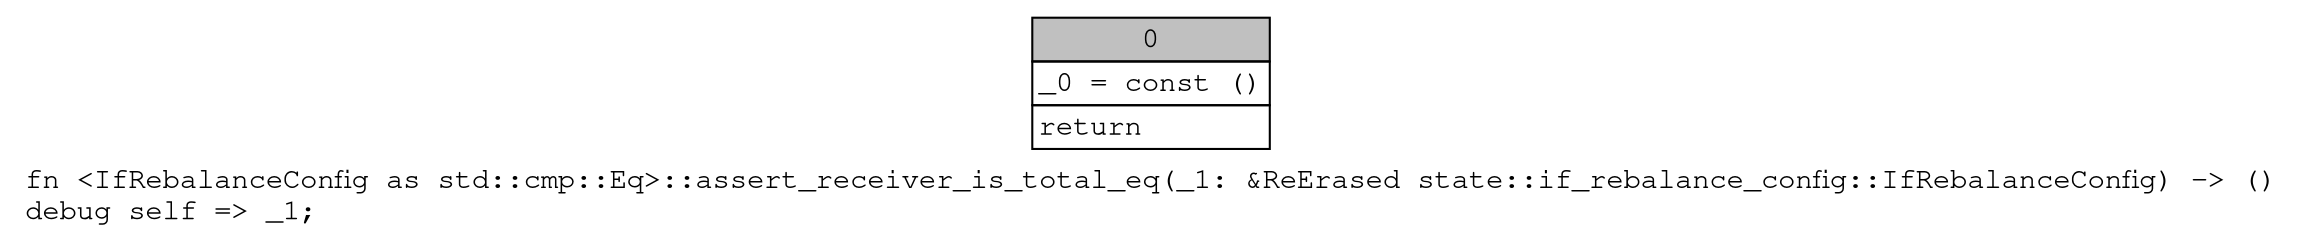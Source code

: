digraph Mir_0_16440 {
    graph [fontname="Courier, monospace"];
    node [fontname="Courier, monospace"];
    edge [fontname="Courier, monospace"];
    label=<fn &lt;IfRebalanceConfig as std::cmp::Eq&gt;::assert_receiver_is_total_eq(_1: &amp;ReErased state::if_rebalance_config::IfRebalanceConfig) -&gt; ()<br align="left"/>debug self =&gt; _1;<br align="left"/>>;
    bb0__0_16440 [shape="none", label=<<table border="0" cellborder="1" cellspacing="0"><tr><td bgcolor="gray" align="center" colspan="1">0</td></tr><tr><td align="left" balign="left">_0 = const ()<br/></td></tr><tr><td align="left">return</td></tr></table>>];
}
